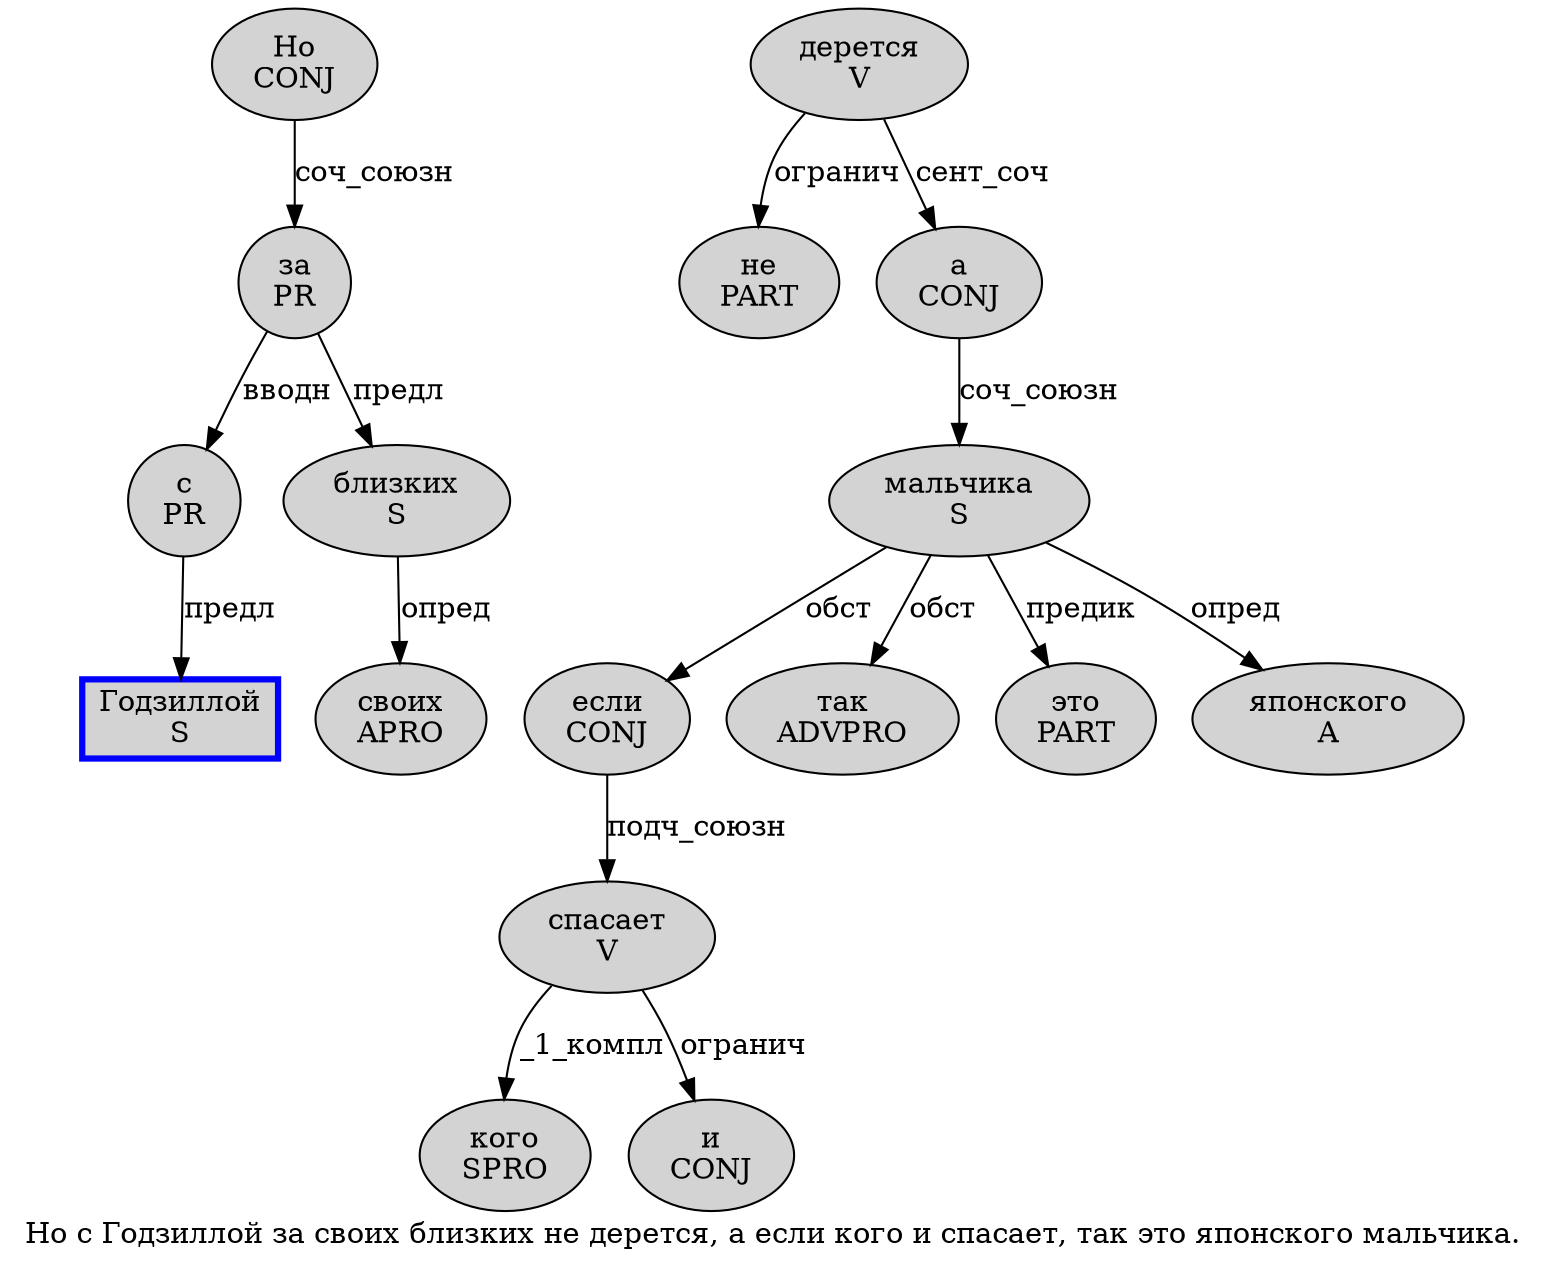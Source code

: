 digraph SENTENCE_4876 {
	graph [label="Но с Годзиллой за своих близких не дерется, а если кого и спасает, так это японского мальчика."]
	node [style=filled]
		0 [label="Но
CONJ" color="" fillcolor=lightgray penwidth=1 shape=ellipse]
		1 [label="с
PR" color="" fillcolor=lightgray penwidth=1 shape=ellipse]
		2 [label="Годзиллой
S" color=blue fillcolor=lightgray penwidth=3 shape=box]
		3 [label="за
PR" color="" fillcolor=lightgray penwidth=1 shape=ellipse]
		4 [label="своих
APRO" color="" fillcolor=lightgray penwidth=1 shape=ellipse]
		5 [label="близких
S" color="" fillcolor=lightgray penwidth=1 shape=ellipse]
		6 [label="не
PART" color="" fillcolor=lightgray penwidth=1 shape=ellipse]
		7 [label="дерется
V" color="" fillcolor=lightgray penwidth=1 shape=ellipse]
		9 [label="а
CONJ" color="" fillcolor=lightgray penwidth=1 shape=ellipse]
		10 [label="если
CONJ" color="" fillcolor=lightgray penwidth=1 shape=ellipse]
		11 [label="кого
SPRO" color="" fillcolor=lightgray penwidth=1 shape=ellipse]
		12 [label="и
CONJ" color="" fillcolor=lightgray penwidth=1 shape=ellipse]
		13 [label="спасает
V" color="" fillcolor=lightgray penwidth=1 shape=ellipse]
		15 [label="так
ADVPRO" color="" fillcolor=lightgray penwidth=1 shape=ellipse]
		16 [label="это
PART" color="" fillcolor=lightgray penwidth=1 shape=ellipse]
		17 [label="японского
A" color="" fillcolor=lightgray penwidth=1 shape=ellipse]
		18 [label="мальчика
S" color="" fillcolor=lightgray penwidth=1 shape=ellipse]
			10 -> 13 [label="подч_союзн"]
			3 -> 1 [label="вводн"]
			3 -> 5 [label="предл"]
			0 -> 3 [label="соч_союзн"]
			7 -> 6 [label="огранич"]
			7 -> 9 [label="сент_соч"]
			9 -> 18 [label="соч_союзн"]
			18 -> 10 [label="обст"]
			18 -> 15 [label="обст"]
			18 -> 16 [label="предик"]
			18 -> 17 [label="опред"]
			13 -> 11 [label="_1_компл"]
			13 -> 12 [label="огранич"]
			1 -> 2 [label="предл"]
			5 -> 4 [label="опред"]
}